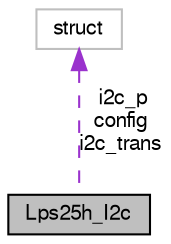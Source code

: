 digraph "Lps25h_I2c"
{
  edge [fontname="FreeSans",fontsize="10",labelfontname="FreeSans",labelfontsize="10"];
  node [fontname="FreeSans",fontsize="10",shape=record];
  Node1 [label="Lps25h_I2c",height=0.2,width=0.4,color="black", fillcolor="grey75", style="filled", fontcolor="black"];
  Node2 -> Node1 [dir="back",color="darkorchid3",fontsize="10",style="dashed",label=" i2c_p\nconfig\ni2c_trans" ,fontname="FreeSans"];
  Node2 [label="struct",height=0.2,width=0.4,color="grey75", fillcolor="white", style="filled"];
}

